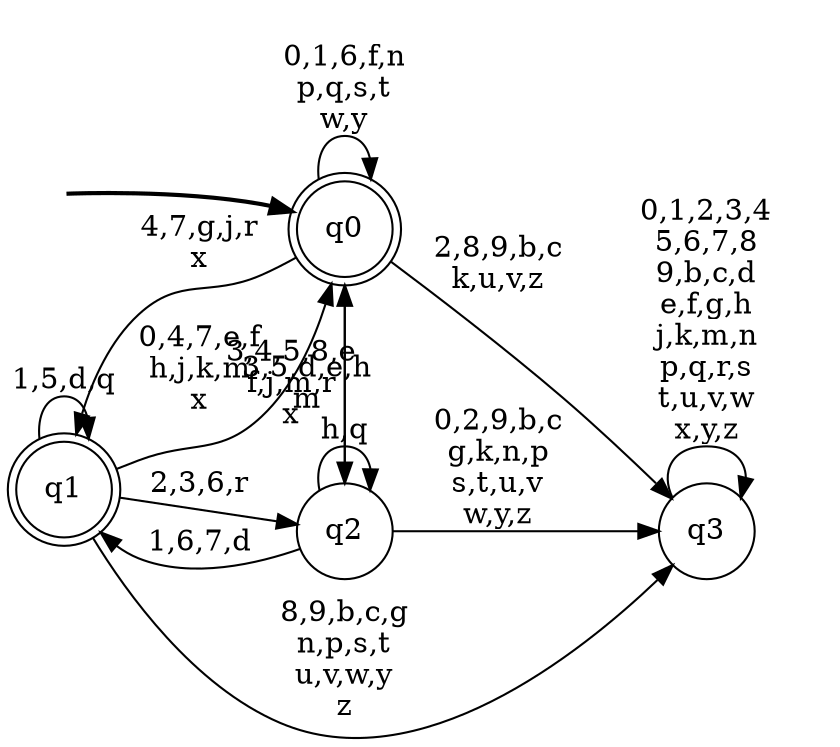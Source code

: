 digraph BlueStar {
__start0 [style = invis, shape = none, label = "", width = 0, height = 0];

rankdir=LR;
size="8,5";

s0 [style="rounded,filled", color="black", fillcolor="white" shape="doublecircle", label="q0"];
s1 [style="rounded,filled", color="black", fillcolor="white" shape="doublecircle", label="q1"];
s2 [style="filled", color="black", fillcolor="white" shape="circle", label="q2"];
s3 [style="filled", color="black", fillcolor="white" shape="circle", label="q3"];
subgraph cluster_main { 
	graph [pad=".75", ranksep="0.15", nodesep="0.15"];
	 style=invis; 
	__start0 -> s0 [penwidth=2];
}
s0 -> s0 [label="0,1,6,f,n\np,q,s,t\nw,y"];
s0 -> s1 [label="4,7,g,j,r\nx"];
s0 -> s2 [label="3,5,d,e,h\nm"];
s0 -> s3 [label="2,8,9,b,c\nk,u,v,z"];
s1 -> s0 [label="0,4,7,e,f\nh,j,k,m\nx"];
s1 -> s1 [label="1,5,d,q"];
s1 -> s2 [label="2,3,6,r"];
s1 -> s3 [label="8,9,b,c,g\nn,p,s,t\nu,v,w,y\nz"];
s2 -> s0 [label="3,4,5,8,e\nf,j,m,r\nx"];
s2 -> s1 [label="1,6,7,d"];
s2 -> s2 [label="h,q"];
s2 -> s3 [label="0,2,9,b,c\ng,k,n,p\ns,t,u,v\nw,y,z"];
s3 -> s3 [label="0,1,2,3,4\n5,6,7,8\n9,b,c,d\ne,f,g,h\nj,k,m,n\np,q,r,s\nt,u,v,w\nx,y,z"];

}